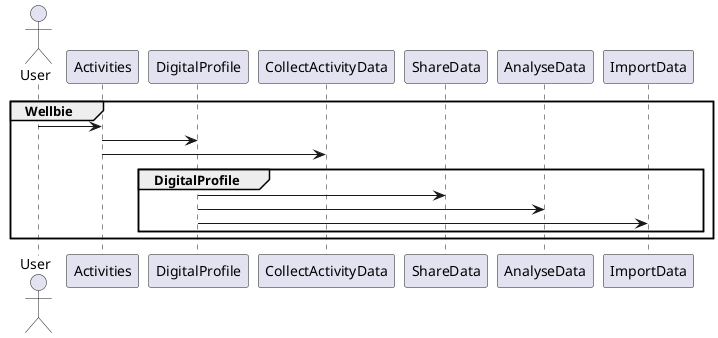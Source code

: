 
                      ┌─┐
                      ║"│
                      └┬┘
                      ┌┼┐
                       │            ┌──────────┐          ┌──────────────┐          ┌───────────────────┐          ┌─────────┐          ┌───────────┐          ┌──────────┐
                      ┌┴┐           │Activities│          │DigitalProfile│          │CollectActivityData│          │ShareData│          │AnalyseData│          │ImportData│
                     User           └────┬─────┘          └──────┬───────┘          └─────────┬─────────┘          └────┬────┘          └─────┬─────┘          └────┬─────┘
                      │                  │                       │                            │                         │                     │                     │
          ╔══════════╤╪══════════════════╪═══════════════════════╪════════════════════════════╪═════════════════════════╪═════════════════════╪═════════════════════╪═════════════════════════╗
          ║ WELLBIE  ││                  │                       │                            │                         │                     │                     │                         ║
          ╟──────────┘│                  │                       │                            │                         │                     │                     │                         ║
          ║           │ ─────────────────>                       │                            │                         │                     │                     │                         ║
          ║           │                  │                       │                            │                         │                     │                     │                         ║
          ║           │                  │                       │                            │                         │                     │                     │                         ║
          ║           │                  │ ──────────────────────>                            │                         │                     │                     │                         ║
          ║           │                  │                       │                            │                         │                     │                     │                         ║
          ║           │                  │                       │                            │                         │                     │                     │                         ║
          ║           │                  │ ──────────────────────────────────────────────────>│                         │                     │                     │                         ║
          ║           │                  │                       │                            │                         │                     │                     │                         ║
          ║           │                  │                       │                            │                         │                     │                     │                         ║
          ║           │                  │      ╔════════════════╪╤═══════════════════════════╪═════════════════════════╪═════════════════════╪═════════════════════╪═══════════════╗         ║
          ║           │                  │      ║ DIGITALPROFILE  │                           │                         │                     │                     │               ║         ║
          ║           │                  │      ╟─────────────────┘                           │                         │                     │                     │               ║         ║
          ║           │                  │      ║                │ ────────────────────────────────────────────────────>│                     │                     │               ║         ║
          ║           │                  │      ║                │                            │                         │                     │                     │               ║         ║
          ║           │                  │      ║                │                            │                         │                     │                     │               ║         ║
          ║           │                  │      ║                │ ──────────────────────────────────────────────────────────────────────────>│                     │               ║         ║
          ║           │                  │      ║                │                            │                         │                     │                     │               ║         ║
          ║           │                  │      ║                │                            │                         │                     │                     │               ║         ║
          ║           │                  │      ║                │ ─────────────────────────────────────────────────────────────────────────────────────────────────>               ║         ║
          ║           │                  │      ╚════════════════╪════════════════════════════╪═════════════════════════╪═════════════════════╪═════════════════════╪═══════════════╝         ║
          ╚═══════════╪══════════════════╪═══════════════════════╪════════════════════════════╪═════════════════════════╪═════════════════════╪═════════════════════╪═════════════════════════╝
                     User           ┌────┴─────┐          ┌──────┴───────┐          ┌─────────┴─────────┐          ┌────┴────┐          ┌─────┴─────┐          ┌────┴─────┐
                      ┌─┐           │Activities│          │DigitalProfile│          │CollectActivityData│          │ShareData│          │AnalyseData│          │ImportData│
                      ║"│           └──────────┘          └──────────────┘          └───────────────────┘          └─────────┘          └───────────┘          └──────────┘
                      └┬┘
                      ┌┼┐
                       │
                      ┌┴┐

@startuml
actor User

group Wellbie
  User -> Activities
  Activities -> DigitalProfile
  Activities -> CollectActivityData

  group DigitalProfile
        DigitalProfile -> ShareData
        DigitalProfile -> AnalyseData
        DigitalProfile -> ImportData

  end
end
@enduml
